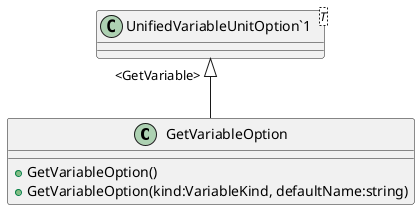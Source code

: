 @startuml
class GetVariableOption {
    + GetVariableOption()
    + GetVariableOption(kind:VariableKind, defaultName:string)
}
class "UnifiedVariableUnitOption`1"<T> {
}
"UnifiedVariableUnitOption`1" "<GetVariable>" <|-- GetVariableOption
@enduml
